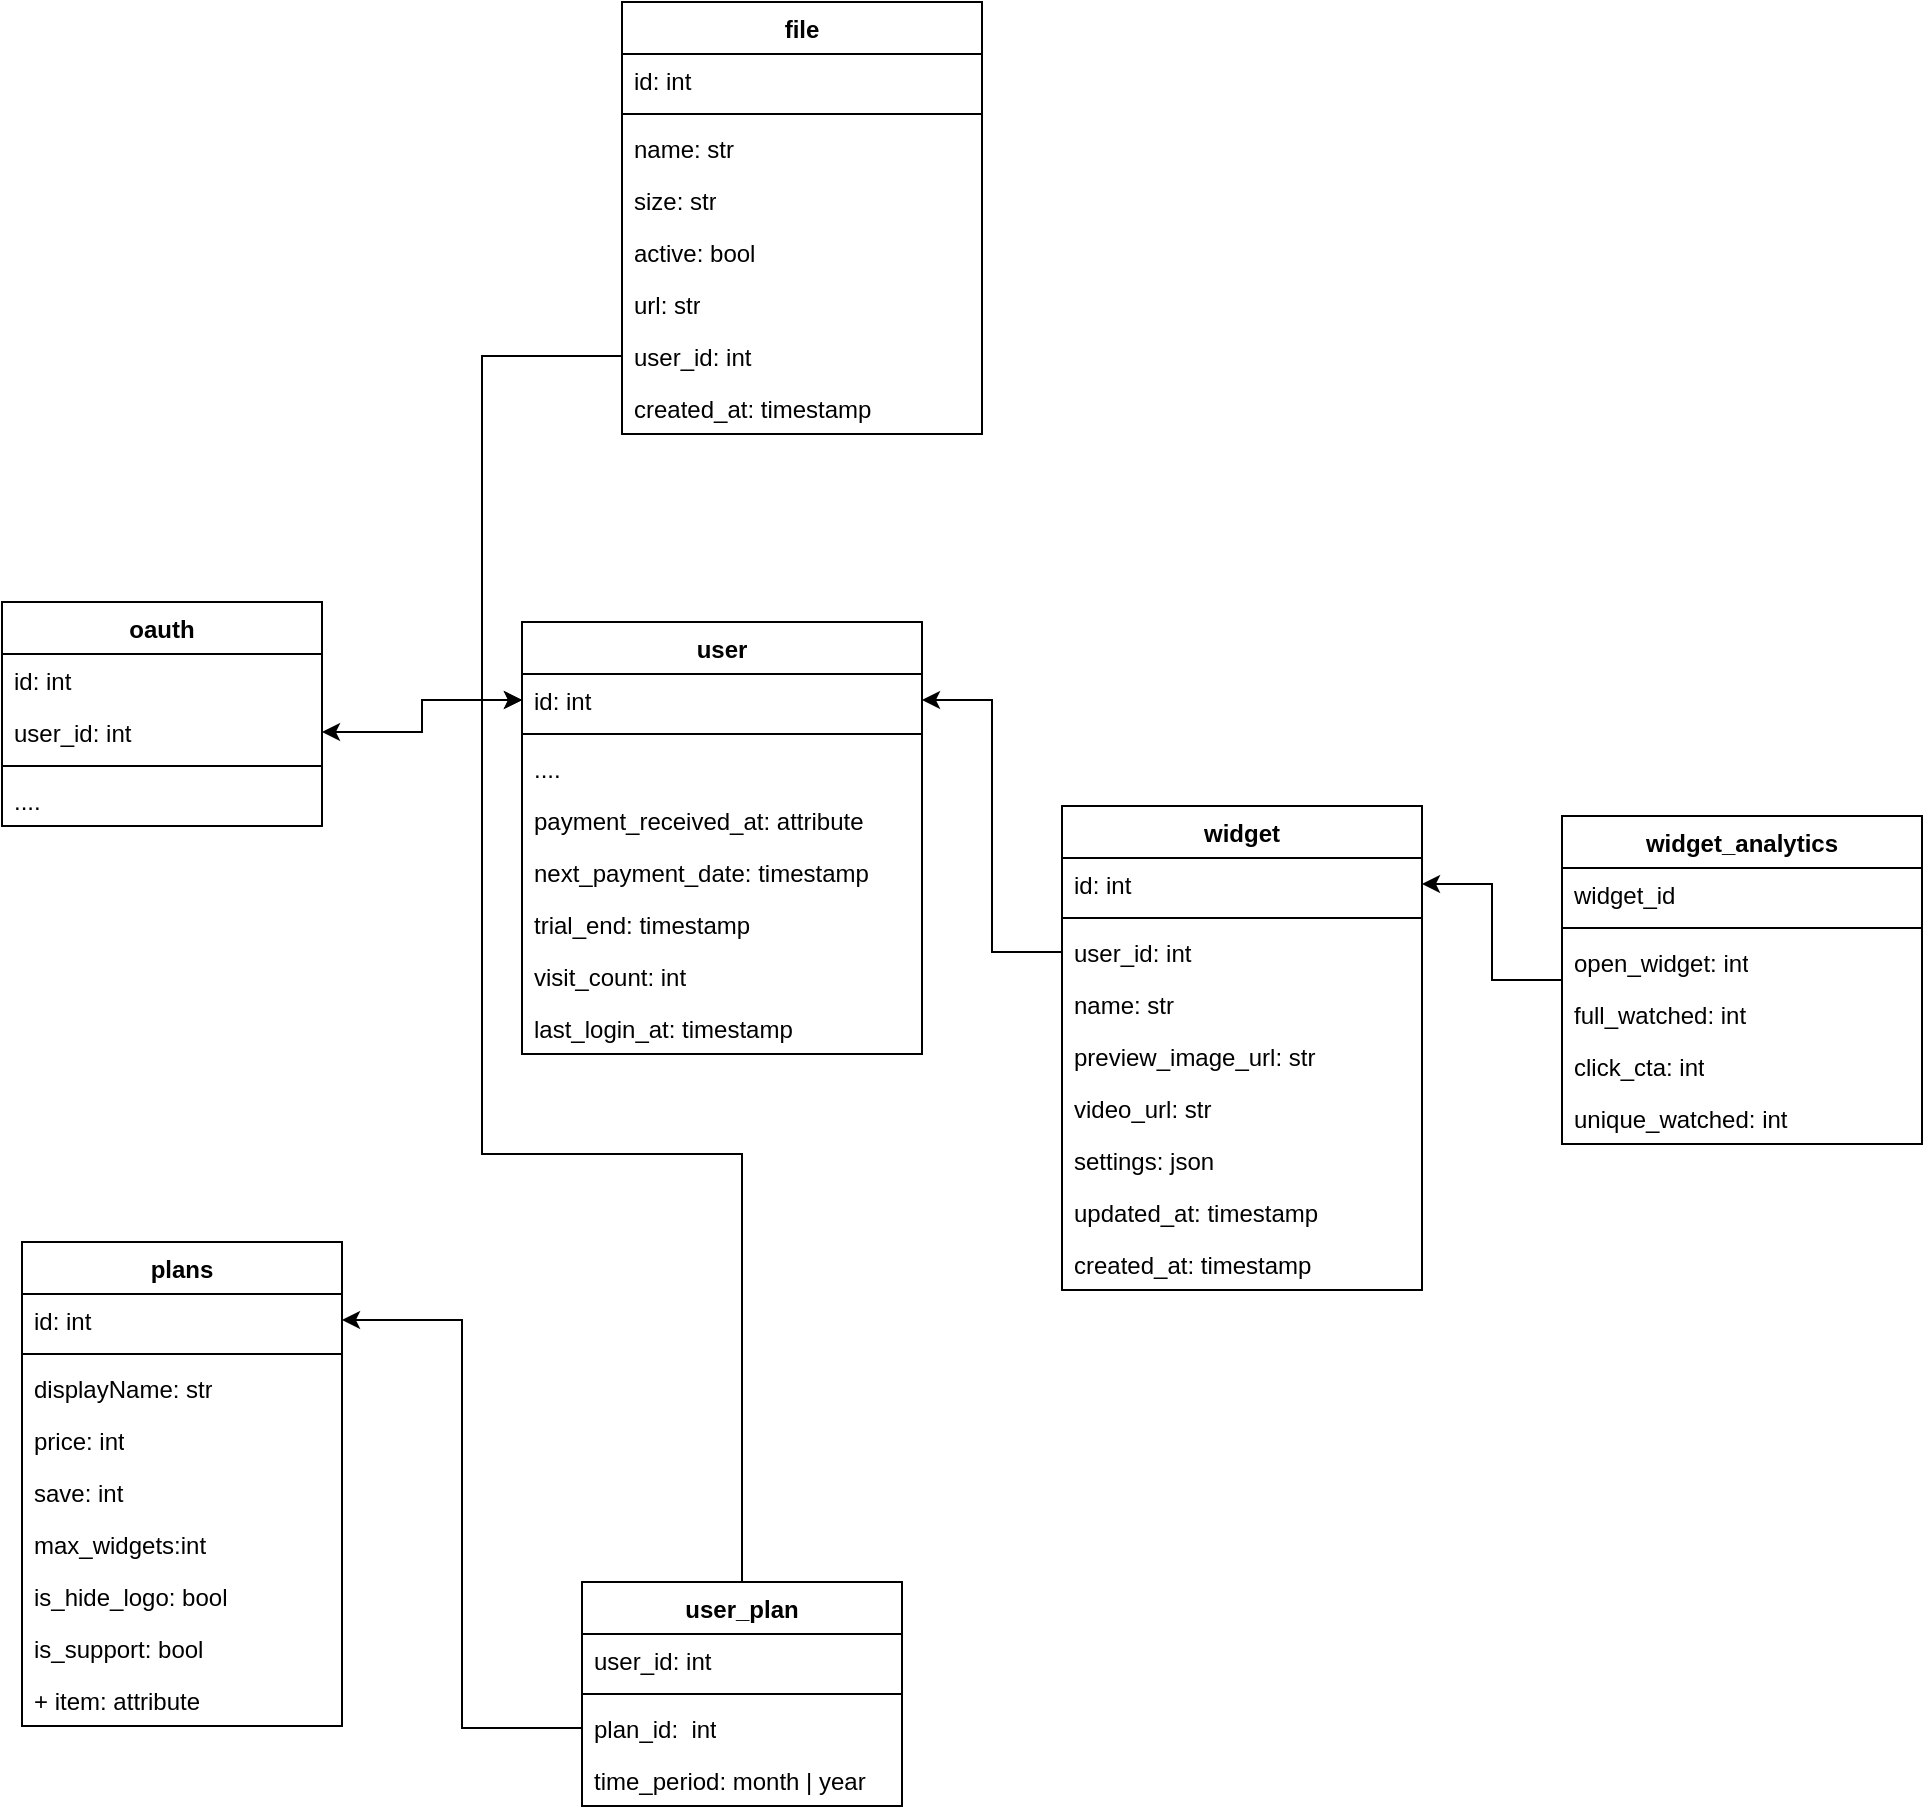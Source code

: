 <mxfile version="21.2.2" type="github">
  <diagram name="Страница 1" id="ROf9TKN9YDJ7SYqo4o0t">
    <mxGraphModel dx="1273" dy="1568" grid="1" gridSize="10" guides="1" tooltips="1" connect="1" arrows="1" fold="1" page="1" pageScale="1" pageWidth="1100" pageHeight="850" math="0" shadow="0">
      <root>
        <mxCell id="0" />
        <mxCell id="1" parent="0" />
        <mxCell id="AJFlOAwfNvhGN7YLH_nS-1" value="user" style="swimlane;fontStyle=1;align=center;verticalAlign=top;childLayout=stackLayout;horizontal=1;startSize=26;horizontalStack=0;resizeParent=1;resizeParentMax=0;resizeLast=0;collapsible=1;marginBottom=0;whiteSpace=wrap;html=1;" parent="1" vertex="1">
          <mxGeometry x="260" y="180" width="200" height="216" as="geometry" />
        </mxCell>
        <mxCell id="AJFlOAwfNvhGN7YLH_nS-2" value="id: int" style="text;strokeColor=none;fillColor=none;align=left;verticalAlign=top;spacingLeft=4;spacingRight=4;overflow=hidden;rotatable=0;points=[[0,0.5],[1,0.5]];portConstraint=eastwest;whiteSpace=wrap;html=1;" parent="AJFlOAwfNvhGN7YLH_nS-1" vertex="1">
          <mxGeometry y="26" width="200" height="26" as="geometry" />
        </mxCell>
        <mxCell id="AJFlOAwfNvhGN7YLH_nS-3" value="" style="line;strokeWidth=1;fillColor=none;align=left;verticalAlign=middle;spacingTop=-1;spacingLeft=3;spacingRight=3;rotatable=0;labelPosition=right;points=[];portConstraint=eastwest;strokeColor=inherit;" parent="AJFlOAwfNvhGN7YLH_nS-1" vertex="1">
          <mxGeometry y="52" width="200" height="8" as="geometry" />
        </mxCell>
        <mxCell id="AJFlOAwfNvhGN7YLH_nS-4" value="...." style="text;strokeColor=none;fillColor=none;align=left;verticalAlign=top;spacingLeft=4;spacingRight=4;overflow=hidden;rotatable=0;points=[[0,0.5],[1,0.5]];portConstraint=eastwest;whiteSpace=wrap;html=1;" parent="AJFlOAwfNvhGN7YLH_nS-1" vertex="1">
          <mxGeometry y="60" width="200" height="26" as="geometry" />
        </mxCell>
        <mxCell id="AJFlOAwfNvhGN7YLH_nS-62" value="payment_received_at: attribute" style="text;strokeColor=none;fillColor=none;align=left;verticalAlign=top;spacingLeft=4;spacingRight=4;overflow=hidden;rotatable=0;points=[[0,0.5],[1,0.5]];portConstraint=eastwest;whiteSpace=wrap;html=1;" parent="AJFlOAwfNvhGN7YLH_nS-1" vertex="1">
          <mxGeometry y="86" width="200" height="26" as="geometry" />
        </mxCell>
        <mxCell id="AJFlOAwfNvhGN7YLH_nS-59" value="next_payment_date: timestamp" style="text;strokeColor=none;fillColor=none;align=left;verticalAlign=top;spacingLeft=4;spacingRight=4;overflow=hidden;rotatable=0;points=[[0,0.5],[1,0.5]];portConstraint=eastwest;whiteSpace=wrap;html=1;" parent="AJFlOAwfNvhGN7YLH_nS-1" vertex="1">
          <mxGeometry y="112" width="200" height="26" as="geometry" />
        </mxCell>
        <mxCell id="AJFlOAwfNvhGN7YLH_nS-60" value="trial_end: timestamp" style="text;strokeColor=none;fillColor=none;align=left;verticalAlign=top;spacingLeft=4;spacingRight=4;overflow=hidden;rotatable=0;points=[[0,0.5],[1,0.5]];portConstraint=eastwest;whiteSpace=wrap;html=1;" parent="AJFlOAwfNvhGN7YLH_nS-1" vertex="1">
          <mxGeometry y="138" width="200" height="26" as="geometry" />
        </mxCell>
        <mxCell id="AJFlOAwfNvhGN7YLH_nS-63" value="visit_count: int" style="text;strokeColor=none;fillColor=none;align=left;verticalAlign=top;spacingLeft=4;spacingRight=4;overflow=hidden;rotatable=0;points=[[0,0.5],[1,0.5]];portConstraint=eastwest;whiteSpace=wrap;html=1;" parent="AJFlOAwfNvhGN7YLH_nS-1" vertex="1">
          <mxGeometry y="164" width="200" height="26" as="geometry" />
        </mxCell>
        <mxCell id="AJFlOAwfNvhGN7YLH_nS-65" value="last_login_at: timestamp" style="text;strokeColor=none;fillColor=none;align=left;verticalAlign=top;spacingLeft=4;spacingRight=4;overflow=hidden;rotatable=0;points=[[0,0.5],[1,0.5]];portConstraint=eastwest;whiteSpace=wrap;html=1;" parent="AJFlOAwfNvhGN7YLH_nS-1" vertex="1">
          <mxGeometry y="190" width="200" height="26" as="geometry" />
        </mxCell>
        <mxCell id="AJFlOAwfNvhGN7YLH_nS-5" value="widget" style="swimlane;fontStyle=1;align=center;verticalAlign=top;childLayout=stackLayout;horizontal=1;startSize=26;horizontalStack=0;resizeParent=1;resizeParentMax=0;resizeLast=0;collapsible=1;marginBottom=0;whiteSpace=wrap;html=1;" parent="1" vertex="1">
          <mxGeometry x="530" y="272" width="180" height="242" as="geometry">
            <mxRectangle x="260" y="150" width="80" height="30" as="alternateBounds" />
          </mxGeometry>
        </mxCell>
        <mxCell id="AJFlOAwfNvhGN7YLH_nS-6" value="id: int" style="text;strokeColor=none;fillColor=none;align=left;verticalAlign=top;spacingLeft=4;spacingRight=4;overflow=hidden;rotatable=0;points=[[0,0.5],[1,0.5]];portConstraint=eastwest;whiteSpace=wrap;html=1;" parent="AJFlOAwfNvhGN7YLH_nS-5" vertex="1">
          <mxGeometry y="26" width="180" height="26" as="geometry" />
        </mxCell>
        <mxCell id="AJFlOAwfNvhGN7YLH_nS-7" value="" style="line;strokeWidth=1;fillColor=none;align=left;verticalAlign=middle;spacingTop=-1;spacingLeft=3;spacingRight=3;rotatable=0;labelPosition=right;points=[];portConstraint=eastwest;strokeColor=inherit;" parent="AJFlOAwfNvhGN7YLH_nS-5" vertex="1">
          <mxGeometry y="52" width="180" height="8" as="geometry" />
        </mxCell>
        <mxCell id="AJFlOAwfNvhGN7YLH_nS-30" value="user_id: int" style="text;strokeColor=none;fillColor=none;align=left;verticalAlign=top;spacingLeft=4;spacingRight=4;overflow=hidden;rotatable=0;points=[[0,0.5],[1,0.5]];portConstraint=eastwest;whiteSpace=wrap;html=1;" parent="AJFlOAwfNvhGN7YLH_nS-5" vertex="1">
          <mxGeometry y="60" width="180" height="26" as="geometry" />
        </mxCell>
        <mxCell id="AJFlOAwfNvhGN7YLH_nS-8" value="name: str" style="text;strokeColor=none;fillColor=none;align=left;verticalAlign=top;spacingLeft=4;spacingRight=4;overflow=hidden;rotatable=0;points=[[0,0.5],[1,0.5]];portConstraint=eastwest;whiteSpace=wrap;html=1;" parent="AJFlOAwfNvhGN7YLH_nS-5" vertex="1">
          <mxGeometry y="86" width="180" height="26" as="geometry" />
        </mxCell>
        <mxCell id="AJFlOAwfNvhGN7YLH_nS-19" value="preview_image_url: str" style="text;strokeColor=none;fillColor=none;align=left;verticalAlign=top;spacingLeft=4;spacingRight=4;overflow=hidden;rotatable=0;points=[[0,0.5],[1,0.5]];portConstraint=eastwest;whiteSpace=wrap;html=1;" parent="AJFlOAwfNvhGN7YLH_nS-5" vertex="1">
          <mxGeometry y="112" width="180" height="26" as="geometry" />
        </mxCell>
        <mxCell id="AJFlOAwfNvhGN7YLH_nS-15" value="video_url: str" style="text;strokeColor=none;fillColor=none;align=left;verticalAlign=top;spacingLeft=4;spacingRight=4;overflow=hidden;rotatable=0;points=[[0,0.5],[1,0.5]];portConstraint=eastwest;whiteSpace=wrap;html=1;" parent="AJFlOAwfNvhGN7YLH_nS-5" vertex="1">
          <mxGeometry y="138" width="180" height="26" as="geometry" />
        </mxCell>
        <mxCell id="AJFlOAwfNvhGN7YLH_nS-18" value="settings: json" style="text;strokeColor=none;fillColor=none;align=left;verticalAlign=top;spacingLeft=4;spacingRight=4;overflow=hidden;rotatable=0;points=[[0,0.5],[1,0.5]];portConstraint=eastwest;whiteSpace=wrap;html=1;" parent="AJFlOAwfNvhGN7YLH_nS-5" vertex="1">
          <mxGeometry y="164" width="180" height="26" as="geometry" />
        </mxCell>
        <mxCell id="AJFlOAwfNvhGN7YLH_nS-17" value="updated_at: timestamp" style="text;strokeColor=none;fillColor=none;align=left;verticalAlign=top;spacingLeft=4;spacingRight=4;overflow=hidden;rotatable=0;points=[[0,0.5],[1,0.5]];portConstraint=eastwest;whiteSpace=wrap;html=1;" parent="AJFlOAwfNvhGN7YLH_nS-5" vertex="1">
          <mxGeometry y="190" width="180" height="26" as="geometry" />
        </mxCell>
        <mxCell id="AJFlOAwfNvhGN7YLH_nS-16" value="created_at: timestamp" style="text;strokeColor=none;fillColor=none;align=left;verticalAlign=top;spacingLeft=4;spacingRight=4;overflow=hidden;rotatable=0;points=[[0,0.5],[1,0.5]];portConstraint=eastwest;whiteSpace=wrap;html=1;" parent="AJFlOAwfNvhGN7YLH_nS-5" vertex="1">
          <mxGeometry y="216" width="180" height="26" as="geometry" />
        </mxCell>
        <mxCell id="AJFlOAwfNvhGN7YLH_nS-29" style="edgeStyle=orthogonalEdgeStyle;rounded=0;orthogonalLoop=1;jettySize=auto;html=1;entryX=1;entryY=0.5;entryDx=0;entryDy=0;" parent="1" source="AJFlOAwfNvhGN7YLH_nS-20" target="AJFlOAwfNvhGN7YLH_nS-6" edge="1">
          <mxGeometry relative="1" as="geometry" />
        </mxCell>
        <mxCell id="AJFlOAwfNvhGN7YLH_nS-20" value="widget_analytics" style="swimlane;fontStyle=1;align=center;verticalAlign=top;childLayout=stackLayout;horizontal=1;startSize=26;horizontalStack=0;resizeParent=1;resizeParentMax=0;resizeLast=0;collapsible=1;marginBottom=0;whiteSpace=wrap;html=1;" parent="1" vertex="1">
          <mxGeometry x="780" y="277" width="180" height="164" as="geometry">
            <mxRectangle x="260" y="150" width="80" height="30" as="alternateBounds" />
          </mxGeometry>
        </mxCell>
        <mxCell id="AJFlOAwfNvhGN7YLH_nS-21" value="widget_id" style="text;strokeColor=none;fillColor=none;align=left;verticalAlign=top;spacingLeft=4;spacingRight=4;overflow=hidden;rotatable=0;points=[[0,0.5],[1,0.5]];portConstraint=eastwest;whiteSpace=wrap;html=1;" parent="AJFlOAwfNvhGN7YLH_nS-20" vertex="1">
          <mxGeometry y="26" width="180" height="26" as="geometry" />
        </mxCell>
        <mxCell id="AJFlOAwfNvhGN7YLH_nS-22" value="" style="line;strokeWidth=1;fillColor=none;align=left;verticalAlign=middle;spacingTop=-1;spacingLeft=3;spacingRight=3;rotatable=0;labelPosition=right;points=[];portConstraint=eastwest;strokeColor=inherit;" parent="AJFlOAwfNvhGN7YLH_nS-20" vertex="1">
          <mxGeometry y="52" width="180" height="8" as="geometry" />
        </mxCell>
        <mxCell id="AJFlOAwfNvhGN7YLH_nS-23" value="open_widget: int" style="text;strokeColor=none;fillColor=none;align=left;verticalAlign=top;spacingLeft=4;spacingRight=4;overflow=hidden;rotatable=0;points=[[0,0.5],[1,0.5]];portConstraint=eastwest;whiteSpace=wrap;html=1;" parent="AJFlOAwfNvhGN7YLH_nS-20" vertex="1">
          <mxGeometry y="60" width="180" height="26" as="geometry" />
        </mxCell>
        <mxCell id="AJFlOAwfNvhGN7YLH_nS-24" value="full_watched: int" style="text;strokeColor=none;fillColor=none;align=left;verticalAlign=top;spacingLeft=4;spacingRight=4;overflow=hidden;rotatable=0;points=[[0,0.5],[1,0.5]];portConstraint=eastwest;whiteSpace=wrap;html=1;" parent="AJFlOAwfNvhGN7YLH_nS-20" vertex="1">
          <mxGeometry y="86" width="180" height="26" as="geometry" />
        </mxCell>
        <mxCell id="AJFlOAwfNvhGN7YLH_nS-25" value="click_cta: int" style="text;strokeColor=none;fillColor=none;align=left;verticalAlign=top;spacingLeft=4;spacingRight=4;overflow=hidden;rotatable=0;points=[[0,0.5],[1,0.5]];portConstraint=eastwest;whiteSpace=wrap;html=1;" parent="AJFlOAwfNvhGN7YLH_nS-20" vertex="1">
          <mxGeometry y="112" width="180" height="26" as="geometry" />
        </mxCell>
        <mxCell id="AJFlOAwfNvhGN7YLH_nS-26" value="unique_watched: int" style="text;strokeColor=none;fillColor=none;align=left;verticalAlign=top;spacingLeft=4;spacingRight=4;overflow=hidden;rotatable=0;points=[[0,0.5],[1,0.5]];portConstraint=eastwest;whiteSpace=wrap;html=1;" parent="AJFlOAwfNvhGN7YLH_nS-20" vertex="1">
          <mxGeometry y="138" width="180" height="26" as="geometry" />
        </mxCell>
        <mxCell id="AJFlOAwfNvhGN7YLH_nS-31" style="edgeStyle=orthogonalEdgeStyle;rounded=0;orthogonalLoop=1;jettySize=auto;html=1;entryX=1;entryY=0.5;entryDx=0;entryDy=0;" parent="1" source="AJFlOAwfNvhGN7YLH_nS-30" target="AJFlOAwfNvhGN7YLH_nS-2" edge="1">
          <mxGeometry relative="1" as="geometry" />
        </mxCell>
        <mxCell id="AJFlOAwfNvhGN7YLH_nS-32" value="oauth" style="swimlane;fontStyle=1;align=center;verticalAlign=top;childLayout=stackLayout;horizontal=1;startSize=26;horizontalStack=0;resizeParent=1;resizeParentMax=0;resizeLast=0;collapsible=1;marginBottom=0;whiteSpace=wrap;html=1;" parent="1" vertex="1">
          <mxGeometry y="170" width="160" height="112" as="geometry" />
        </mxCell>
        <mxCell id="AJFlOAwfNvhGN7YLH_nS-33" value="id: int" style="text;strokeColor=none;fillColor=none;align=left;verticalAlign=top;spacingLeft=4;spacingRight=4;overflow=hidden;rotatable=0;points=[[0,0.5],[1,0.5]];portConstraint=eastwest;whiteSpace=wrap;html=1;" parent="AJFlOAwfNvhGN7YLH_nS-32" vertex="1">
          <mxGeometry y="26" width="160" height="26" as="geometry" />
        </mxCell>
        <mxCell id="AJFlOAwfNvhGN7YLH_nS-36" value="user_id: int" style="text;strokeColor=none;fillColor=none;align=left;verticalAlign=top;spacingLeft=4;spacingRight=4;overflow=hidden;rotatable=0;points=[[0,0.5],[1,0.5]];portConstraint=eastwest;whiteSpace=wrap;html=1;" parent="AJFlOAwfNvhGN7YLH_nS-32" vertex="1">
          <mxGeometry y="52" width="160" height="26" as="geometry" />
        </mxCell>
        <mxCell id="AJFlOAwfNvhGN7YLH_nS-34" value="" style="line;strokeWidth=1;fillColor=none;align=left;verticalAlign=middle;spacingTop=-1;spacingLeft=3;spacingRight=3;rotatable=0;labelPosition=right;points=[];portConstraint=eastwest;strokeColor=inherit;" parent="AJFlOAwfNvhGN7YLH_nS-32" vertex="1">
          <mxGeometry y="78" width="160" height="8" as="geometry" />
        </mxCell>
        <mxCell id="AJFlOAwfNvhGN7YLH_nS-35" value="...." style="text;strokeColor=none;fillColor=none;align=left;verticalAlign=top;spacingLeft=4;spacingRight=4;overflow=hidden;rotatable=0;points=[[0,0.5],[1,0.5]];portConstraint=eastwest;whiteSpace=wrap;html=1;" parent="AJFlOAwfNvhGN7YLH_nS-32" vertex="1">
          <mxGeometry y="86" width="160" height="26" as="geometry" />
        </mxCell>
        <mxCell id="AJFlOAwfNvhGN7YLH_nS-38" value="plans" style="swimlane;fontStyle=1;align=center;verticalAlign=top;childLayout=stackLayout;horizontal=1;startSize=26;horizontalStack=0;resizeParent=1;resizeParentMax=0;resizeLast=0;collapsible=1;marginBottom=0;whiteSpace=wrap;html=1;" parent="1" vertex="1">
          <mxGeometry x="10" y="490" width="160" height="242" as="geometry">
            <mxRectangle x="260" y="150" width="80" height="30" as="alternateBounds" />
          </mxGeometry>
        </mxCell>
        <mxCell id="AJFlOAwfNvhGN7YLH_nS-39" value="id: int" style="text;strokeColor=none;fillColor=none;align=left;verticalAlign=top;spacingLeft=4;spacingRight=4;overflow=hidden;rotatable=0;points=[[0,0.5],[1,0.5]];portConstraint=eastwest;whiteSpace=wrap;html=1;" parent="AJFlOAwfNvhGN7YLH_nS-38" vertex="1">
          <mxGeometry y="26" width="160" height="26" as="geometry" />
        </mxCell>
        <mxCell id="AJFlOAwfNvhGN7YLH_nS-40" value="" style="line;strokeWidth=1;fillColor=none;align=left;verticalAlign=middle;spacingTop=-1;spacingLeft=3;spacingRight=3;rotatable=0;labelPosition=right;points=[];portConstraint=eastwest;strokeColor=inherit;" parent="AJFlOAwfNvhGN7YLH_nS-38" vertex="1">
          <mxGeometry y="52" width="160" height="8" as="geometry" />
        </mxCell>
        <mxCell id="AJFlOAwfNvhGN7YLH_nS-41" value="displayName: str" style="text;strokeColor=none;fillColor=none;align=left;verticalAlign=top;spacingLeft=4;spacingRight=4;overflow=hidden;rotatable=0;points=[[0,0.5],[1,0.5]];portConstraint=eastwest;whiteSpace=wrap;html=1;" parent="AJFlOAwfNvhGN7YLH_nS-38" vertex="1">
          <mxGeometry y="60" width="160" height="26" as="geometry" />
        </mxCell>
        <mxCell id="AJFlOAwfNvhGN7YLH_nS-42" value="price: int" style="text;strokeColor=none;fillColor=none;align=left;verticalAlign=top;spacingLeft=4;spacingRight=4;overflow=hidden;rotatable=0;points=[[0,0.5],[1,0.5]];portConstraint=eastwest;whiteSpace=wrap;html=1;" parent="AJFlOAwfNvhGN7YLH_nS-38" vertex="1">
          <mxGeometry y="86" width="160" height="26" as="geometry" />
        </mxCell>
        <mxCell id="AJFlOAwfNvhGN7YLH_nS-43" value="save: int" style="text;strokeColor=none;fillColor=none;align=left;verticalAlign=top;spacingLeft=4;spacingRight=4;overflow=hidden;rotatable=0;points=[[0,0.5],[1,0.5]];portConstraint=eastwest;whiteSpace=wrap;html=1;" parent="AJFlOAwfNvhGN7YLH_nS-38" vertex="1">
          <mxGeometry y="112" width="160" height="26" as="geometry" />
        </mxCell>
        <mxCell id="AJFlOAwfNvhGN7YLH_nS-44" value="max_widgets:int" style="text;strokeColor=none;fillColor=none;align=left;verticalAlign=top;spacingLeft=4;spacingRight=4;overflow=hidden;rotatable=0;points=[[0,0.5],[1,0.5]];portConstraint=eastwest;whiteSpace=wrap;html=1;" parent="AJFlOAwfNvhGN7YLH_nS-38" vertex="1">
          <mxGeometry y="138" width="160" height="26" as="geometry" />
        </mxCell>
        <mxCell id="AJFlOAwfNvhGN7YLH_nS-45" value="is_hide_logo: bool" style="text;strokeColor=none;fillColor=none;align=left;verticalAlign=top;spacingLeft=4;spacingRight=4;overflow=hidden;rotatable=0;points=[[0,0.5],[1,0.5]];portConstraint=eastwest;whiteSpace=wrap;html=1;" parent="AJFlOAwfNvhGN7YLH_nS-38" vertex="1">
          <mxGeometry y="164" width="160" height="26" as="geometry" />
        </mxCell>
        <mxCell id="AJFlOAwfNvhGN7YLH_nS-46" value="is_support: bool" style="text;strokeColor=none;fillColor=none;align=left;verticalAlign=top;spacingLeft=4;spacingRight=4;overflow=hidden;rotatable=0;points=[[0,0.5],[1,0.5]];portConstraint=eastwest;whiteSpace=wrap;html=1;" parent="AJFlOAwfNvhGN7YLH_nS-38" vertex="1">
          <mxGeometry y="190" width="160" height="26" as="geometry" />
        </mxCell>
        <mxCell id="AJFlOAwfNvhGN7YLH_nS-47" value="+ item: attribute" style="text;strokeColor=none;fillColor=none;align=left;verticalAlign=top;spacingLeft=4;spacingRight=4;overflow=hidden;rotatable=0;points=[[0,0.5],[1,0.5]];portConstraint=eastwest;whiteSpace=wrap;html=1;" parent="AJFlOAwfNvhGN7YLH_nS-38" vertex="1">
          <mxGeometry y="216" width="160" height="26" as="geometry" />
        </mxCell>
        <mxCell id="AJFlOAwfNvhGN7YLH_nS-51" style="edgeStyle=orthogonalEdgeStyle;rounded=0;orthogonalLoop=1;jettySize=auto;html=1;exitX=0;exitY=0.5;exitDx=0;exitDy=0;entryX=1;entryY=0.5;entryDx=0;entryDy=0;" parent="1" source="AJFlOAwfNvhGN7YLH_nS-2" target="AJFlOAwfNvhGN7YLH_nS-36" edge="1">
          <mxGeometry relative="1" as="geometry" />
        </mxCell>
        <mxCell id="AJFlOAwfNvhGN7YLH_nS-57" style="edgeStyle=orthogonalEdgeStyle;rounded=0;orthogonalLoop=1;jettySize=auto;html=1;entryX=0;entryY=0.5;entryDx=0;entryDy=0;" parent="1" source="AJFlOAwfNvhGN7YLH_nS-53" target="AJFlOAwfNvhGN7YLH_nS-2" edge="1">
          <mxGeometry relative="1" as="geometry" />
        </mxCell>
        <mxCell id="AJFlOAwfNvhGN7YLH_nS-53" value="user_plan" style="swimlane;fontStyle=1;align=center;verticalAlign=top;childLayout=stackLayout;horizontal=1;startSize=26;horizontalStack=0;resizeParent=1;resizeParentMax=0;resizeLast=0;collapsible=1;marginBottom=0;whiteSpace=wrap;html=1;" parent="1" vertex="1">
          <mxGeometry x="290" y="660" width="160" height="112" as="geometry" />
        </mxCell>
        <mxCell id="AJFlOAwfNvhGN7YLH_nS-54" value="user_id: int" style="text;strokeColor=none;fillColor=none;align=left;verticalAlign=top;spacingLeft=4;spacingRight=4;overflow=hidden;rotatable=0;points=[[0,0.5],[1,0.5]];portConstraint=eastwest;whiteSpace=wrap;html=1;" parent="AJFlOAwfNvhGN7YLH_nS-53" vertex="1">
          <mxGeometry y="26" width="160" height="26" as="geometry" />
        </mxCell>
        <mxCell id="AJFlOAwfNvhGN7YLH_nS-55" value="" style="line;strokeWidth=1;fillColor=none;align=left;verticalAlign=middle;spacingTop=-1;spacingLeft=3;spacingRight=3;rotatable=0;labelPosition=right;points=[];portConstraint=eastwest;strokeColor=inherit;" parent="AJFlOAwfNvhGN7YLH_nS-53" vertex="1">
          <mxGeometry y="52" width="160" height="8" as="geometry" />
        </mxCell>
        <mxCell id="AJFlOAwfNvhGN7YLH_nS-56" value="plan_id:&amp;nbsp; int" style="text;strokeColor=none;fillColor=none;align=left;verticalAlign=top;spacingLeft=4;spacingRight=4;overflow=hidden;rotatable=0;points=[[0,0.5],[1,0.5]];portConstraint=eastwest;whiteSpace=wrap;html=1;" parent="AJFlOAwfNvhGN7YLH_nS-53" vertex="1">
          <mxGeometry y="60" width="160" height="26" as="geometry" />
        </mxCell>
        <mxCell id="AJFlOAwfNvhGN7YLH_nS-64" value="time_period: month | year" style="text;strokeColor=none;fillColor=none;align=left;verticalAlign=top;spacingLeft=4;spacingRight=4;overflow=hidden;rotatable=0;points=[[0,0.5],[1,0.5]];portConstraint=eastwest;whiteSpace=wrap;html=1;" parent="AJFlOAwfNvhGN7YLH_nS-53" vertex="1">
          <mxGeometry y="86" width="160" height="26" as="geometry" />
        </mxCell>
        <mxCell id="AJFlOAwfNvhGN7YLH_nS-58" style="edgeStyle=orthogonalEdgeStyle;rounded=0;orthogonalLoop=1;jettySize=auto;html=1;exitX=0;exitY=0.5;exitDx=0;exitDy=0;entryX=1;entryY=0.5;entryDx=0;entryDy=0;" parent="1" source="AJFlOAwfNvhGN7YLH_nS-56" target="AJFlOAwfNvhGN7YLH_nS-39" edge="1">
          <mxGeometry relative="1" as="geometry" />
        </mxCell>
        <mxCell id="Ry9qtNVnAZbMieEbe83a-1" value="file" style="swimlane;fontStyle=1;align=center;verticalAlign=top;childLayout=stackLayout;horizontal=1;startSize=26;horizontalStack=0;resizeParent=1;resizeParentMax=0;resizeLast=0;collapsible=1;marginBottom=0;whiteSpace=wrap;html=1;" vertex="1" parent="1">
          <mxGeometry x="310" y="-130" width="180" height="216" as="geometry">
            <mxRectangle x="260" y="150" width="80" height="30" as="alternateBounds" />
          </mxGeometry>
        </mxCell>
        <mxCell id="Ry9qtNVnAZbMieEbe83a-2" value="id: int" style="text;strokeColor=none;fillColor=none;align=left;verticalAlign=top;spacingLeft=4;spacingRight=4;overflow=hidden;rotatable=0;points=[[0,0.5],[1,0.5]];portConstraint=eastwest;whiteSpace=wrap;html=1;" vertex="1" parent="Ry9qtNVnAZbMieEbe83a-1">
          <mxGeometry y="26" width="180" height="26" as="geometry" />
        </mxCell>
        <mxCell id="Ry9qtNVnAZbMieEbe83a-3" value="" style="line;strokeWidth=1;fillColor=none;align=left;verticalAlign=middle;spacingTop=-1;spacingLeft=3;spacingRight=3;rotatable=0;labelPosition=right;points=[];portConstraint=eastwest;strokeColor=inherit;" vertex="1" parent="Ry9qtNVnAZbMieEbe83a-1">
          <mxGeometry y="52" width="180" height="8" as="geometry" />
        </mxCell>
        <mxCell id="Ry9qtNVnAZbMieEbe83a-4" value="name: str" style="text;strokeColor=none;fillColor=none;align=left;verticalAlign=top;spacingLeft=4;spacingRight=4;overflow=hidden;rotatable=0;points=[[0,0.5],[1,0.5]];portConstraint=eastwest;whiteSpace=wrap;html=1;" vertex="1" parent="Ry9qtNVnAZbMieEbe83a-1">
          <mxGeometry y="60" width="180" height="26" as="geometry" />
        </mxCell>
        <mxCell id="Ry9qtNVnAZbMieEbe83a-5" value="size: str" style="text;strokeColor=none;fillColor=none;align=left;verticalAlign=top;spacingLeft=4;spacingRight=4;overflow=hidden;rotatable=0;points=[[0,0.5],[1,0.5]];portConstraint=eastwest;whiteSpace=wrap;html=1;" vertex="1" parent="Ry9qtNVnAZbMieEbe83a-1">
          <mxGeometry y="86" width="180" height="26" as="geometry" />
        </mxCell>
        <mxCell id="Ry9qtNVnAZbMieEbe83a-12" value="active: bool" style="text;strokeColor=none;fillColor=none;align=left;verticalAlign=top;spacingLeft=4;spacingRight=4;overflow=hidden;rotatable=0;points=[[0,0.5],[1,0.5]];portConstraint=eastwest;whiteSpace=wrap;html=1;" vertex="1" parent="Ry9qtNVnAZbMieEbe83a-1">
          <mxGeometry y="112" width="180" height="26" as="geometry" />
        </mxCell>
        <mxCell id="Ry9qtNVnAZbMieEbe83a-6" value="url: str" style="text;strokeColor=none;fillColor=none;align=left;verticalAlign=top;spacingLeft=4;spacingRight=4;overflow=hidden;rotatable=0;points=[[0,0.5],[1,0.5]];portConstraint=eastwest;whiteSpace=wrap;html=1;" vertex="1" parent="Ry9qtNVnAZbMieEbe83a-1">
          <mxGeometry y="138" width="180" height="26" as="geometry" />
        </mxCell>
        <mxCell id="Ry9qtNVnAZbMieEbe83a-7" value="user_id: int" style="text;strokeColor=none;fillColor=none;align=left;verticalAlign=top;spacingLeft=4;spacingRight=4;overflow=hidden;rotatable=0;points=[[0,0.5],[1,0.5]];portConstraint=eastwest;whiteSpace=wrap;html=1;" vertex="1" parent="Ry9qtNVnAZbMieEbe83a-1">
          <mxGeometry y="164" width="180" height="26" as="geometry" />
        </mxCell>
        <mxCell id="Ry9qtNVnAZbMieEbe83a-10" value="created_at: timestamp" style="text;strokeColor=none;fillColor=none;align=left;verticalAlign=top;spacingLeft=4;spacingRight=4;overflow=hidden;rotatable=0;points=[[0,0.5],[1,0.5]];portConstraint=eastwest;whiteSpace=wrap;html=1;" vertex="1" parent="Ry9qtNVnAZbMieEbe83a-1">
          <mxGeometry y="190" width="180" height="26" as="geometry" />
        </mxCell>
        <mxCell id="Ry9qtNVnAZbMieEbe83a-11" style="edgeStyle=orthogonalEdgeStyle;rounded=0;orthogonalLoop=1;jettySize=auto;html=1;exitX=0;exitY=0.5;exitDx=0;exitDy=0;entryX=0;entryY=0.5;entryDx=0;entryDy=0;" edge="1" parent="1" source="Ry9qtNVnAZbMieEbe83a-7" target="AJFlOAwfNvhGN7YLH_nS-2">
          <mxGeometry relative="1" as="geometry" />
        </mxCell>
      </root>
    </mxGraphModel>
  </diagram>
</mxfile>
